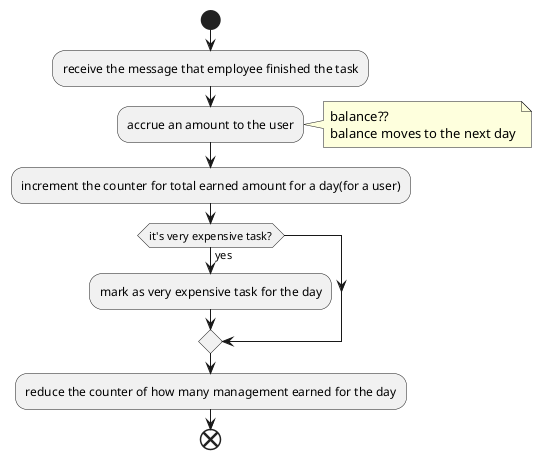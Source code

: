 
@startuml Handle Async audit log message(task completed)
    start
    :receive the message that employee finished the task;
    :accrue an amount to the user;
    note right
        balance??
        balance moves to the next day
    end note
    :increment the counter for total earned amount for a day(for a user);
    if (it's very expensive task?) then(yes)
        :mark as very expensive task for the day;
    endif
    :reduce the counter of how many management earned for the day;
    end
@enduml

@startuml Handl Async audit log message(task assigned)
    start
    :receive the message that task is assigned;
    :charge an employee on the assigment cost;
    end
@enduml

@startuml Handle Async audit log message(task created)
    start
    :receive the message that task is created;
    :calculate task fee;
    note right
        rand(-10..-20)$
    end note
    :calculate the task amount;
    note right
        rand(20..40)$
    end note
    :change task state to calculated;
@enduml

@startuml Handle Async audit log message(task fee)
    start
    :receive the message that a task is assigned;
    :increase the counter of how many management earned for the day;
    if (it's very expensive task?) then(yes)
        :mark as very expensive task for the day;
    endif
    end
@enduml


@startuml Handle Async audit log message(invoice paid)
    start
    :set user balance = 0 ;
    end
@enduml
